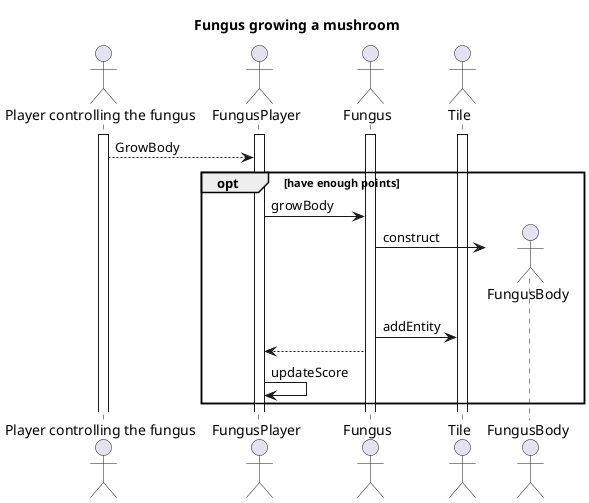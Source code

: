 @startuml Fungus mushroom

title Fungus growing a mushroom

actor "Player controlling the fungus" as P
actor "FungusPlayer" as Fp
actor "Fungus" as F
actor "Tile" as T
actor "FungusBody" as Fb

activate P
activate Fp
activate F
activate T

P --> Fp : GrowBody
opt have enough points
Fp -> F : growBody
F -> Fb ** : construct
F -> T : addEntity
F --> Fp
Fp -> Fp : updateScore


end


@enduml
